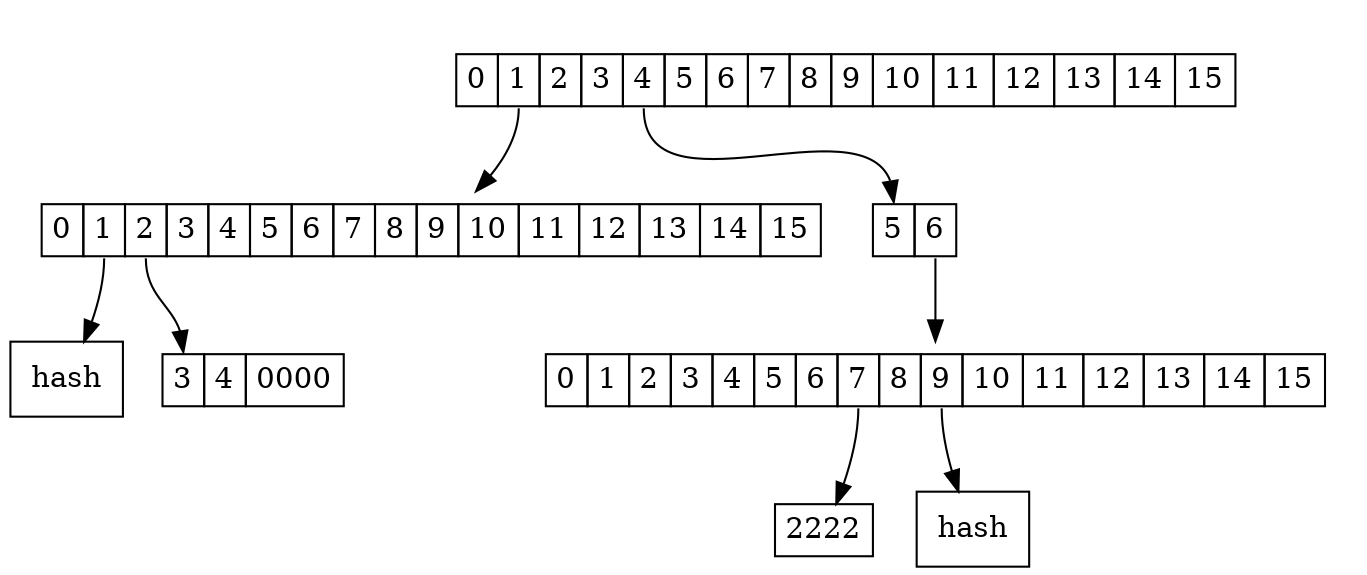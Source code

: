 digraph D {
	node [shape="box",label="hash"];

	// root
	subgraph cluster0 {
		style=invis;
		rootslots [shape=none,margin=0,label=<<table border="0" cellborder="1" cellspacing="0" cellpadding="4"><tr><td port="0">0</td><td port="1">1</td><td port="2">2</td><td port="3">3</td><td port="4">4</td><td port="5">5</td><td port="6">6</td><td port="7">7</td><td port="8">8</td><td port="9">9</td><td port="10">10</td><td port="11">11</td><td port="12">12</td><td port="13">13</td><td port="14">14</td><td port="15">15</td></tr></table>>]
	}

	subgraph cluster1 {
		style=invis;
		branch1slots [shape=none,margin=0,label=<<table border="0" cellborder="1" cellspacing="0" cellpadding="4"><tr><td port="0">0</td><td port="1">1</td><td port="2">2</td><td port="3">3</td><td port="4">4</td><td port="5">5</td><td port="6">6</td><td port="7">7</td><td port="8">8</td><td port="9">9</td><td port="10">10</td><td port="11">11</td><td port="12">12</td><td port="13">13</td><td port="14">14</td><td port="15">15</td></tr></table>>]
	}

	subgraph cluster2 {
		style=invis;
		branch2slots [shape=none,margin=0,label=<<table border="0" cellborder="1" cellspacing="0" cellpadding="4"><tr><td port="0">0</td><td port="1">1</td><td port="2">2</td><td port="3">3</td><td port="4">4</td><td port="5">5</td><td port="6">6</td><td port="7">7</td><td port="8">8</td><td port="9">9</td><td port="10">10</td><td port="11">11</td><td port="12">12</td><td port="13">13</td><td port="14">14</td><td port="15">15</td></tr></table>>]
	}

	leaf12 [shape=none,margin=0,label=<<table border="0" cellborder="1" cellspacing="0" cellpadding="4"><tr><td port="start">3</td><td>4</td><td>0000</td></tr></table>>]
	extension4 [shape=none,margin=0,label=<<table border="0" cellborder="1" cellspacing="0" cellpadding="4"><tr><td port="5">5</td><td port="6">6</td></tr></table>>]
	leaf4567 [shape=none,margin=0,label=<<table border="0" cellborder="1" cellspacing="0" cellpadding="4"><tr><td port="start">2222</td></tr></table>>]

	rootslots:1 -> branch1slots
	branch1slots:1 -> hash1
	branch1slots:2 -> leaf12:start
	rootslots:4 -> extension4:5
	extension4:6 -> branch2slots
	branch2slots:7 -> leaf4567:start
	branch2slots:9 -> hash2
}
